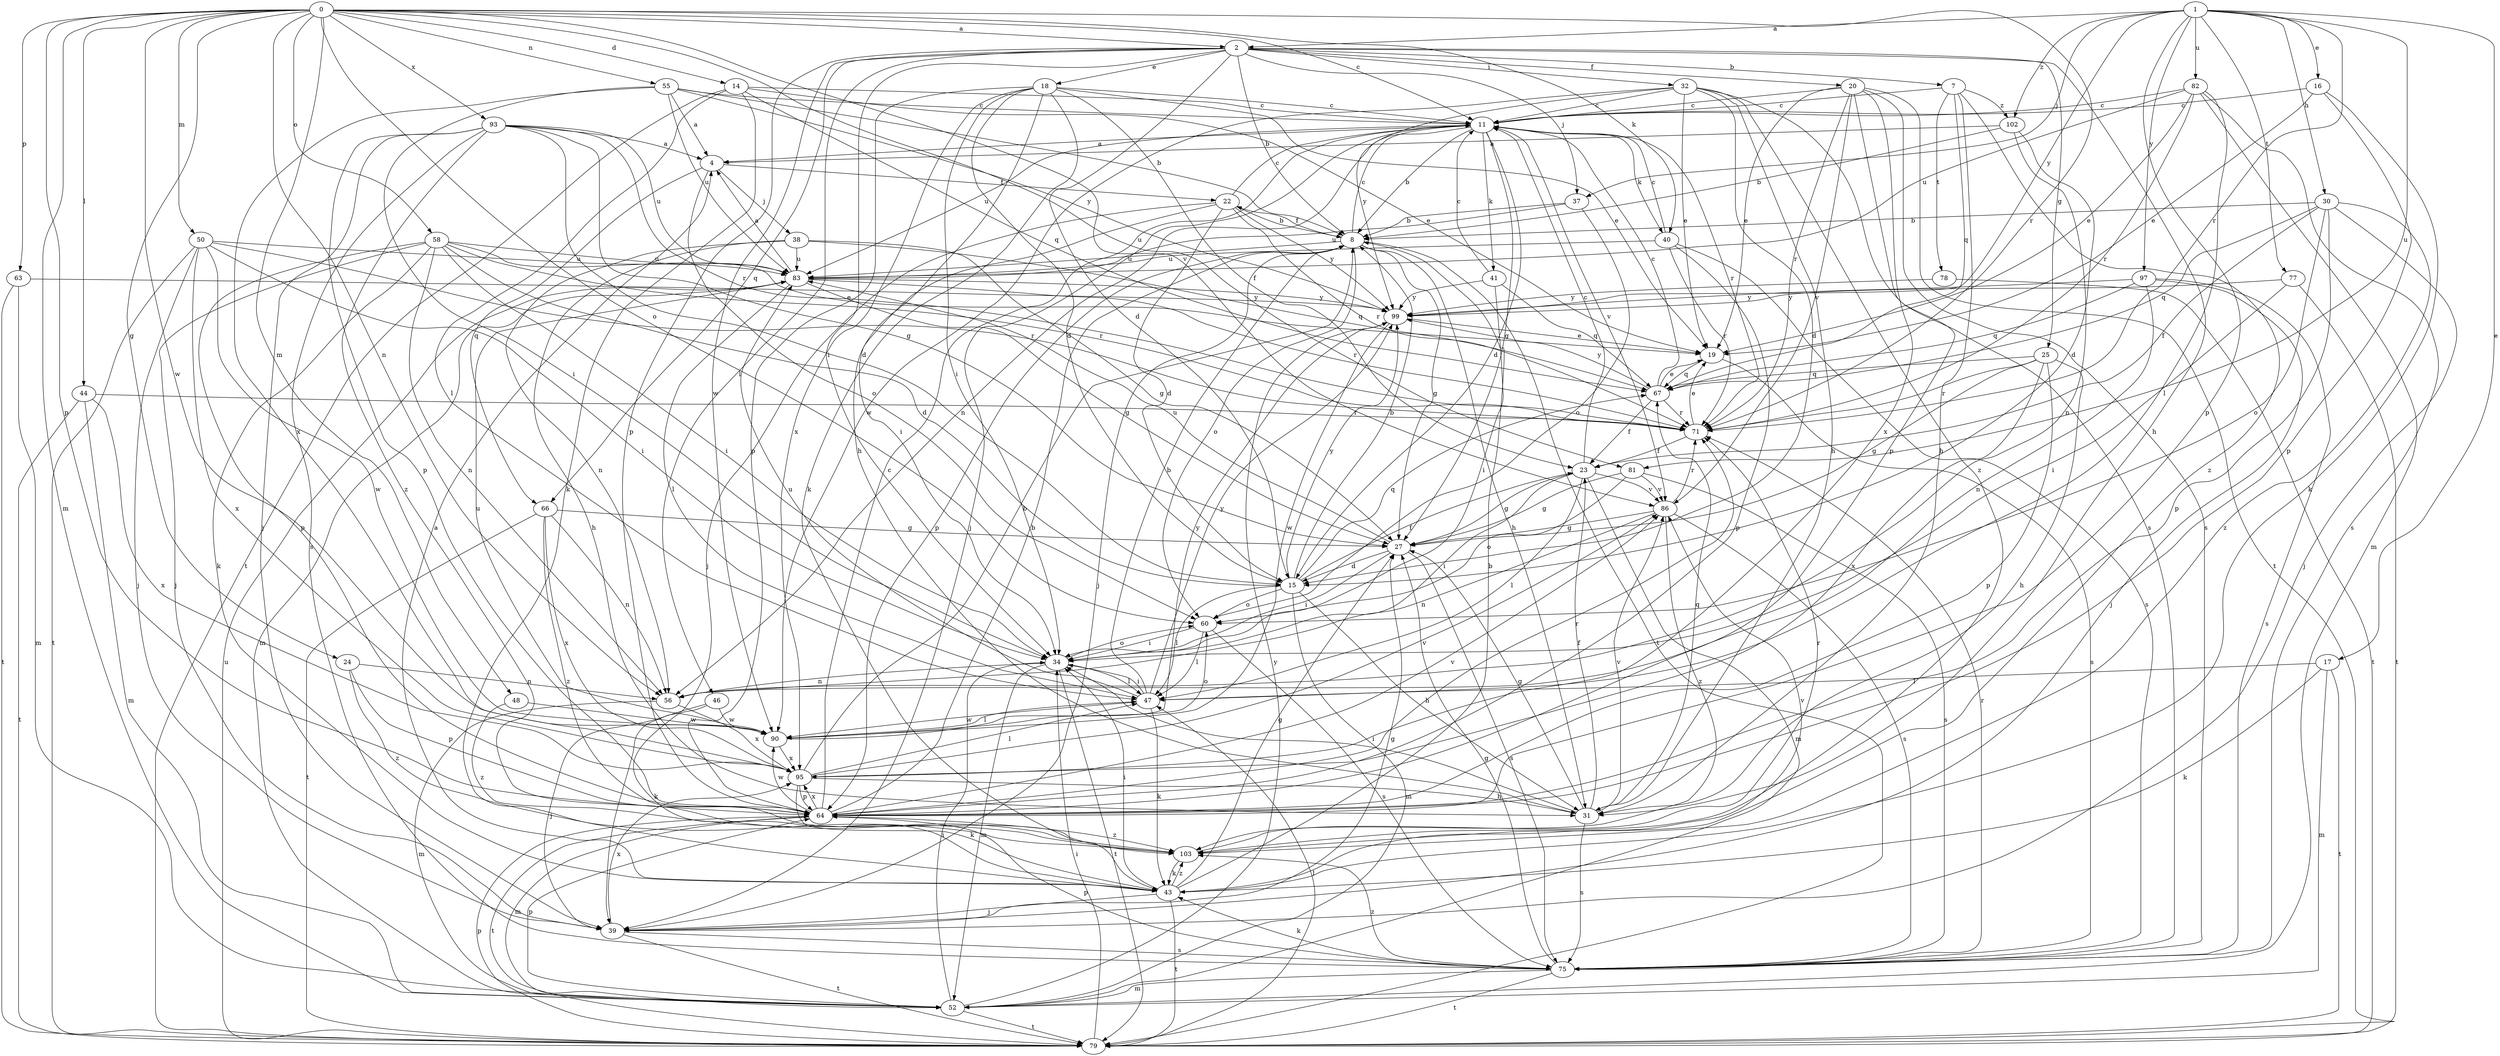 strict digraph  {
0;
1;
2;
4;
7;
8;
11;
14;
15;
16;
17;
18;
19;
20;
22;
23;
24;
25;
27;
30;
31;
32;
34;
37;
38;
39;
40;
41;
43;
44;
46;
47;
48;
50;
52;
55;
56;
58;
60;
63;
64;
66;
67;
71;
75;
77;
78;
79;
81;
82;
83;
86;
90;
93;
95;
97;
99;
102;
103;
0 -> 2  [label=a];
0 -> 11  [label=c];
0 -> 14  [label=d];
0 -> 24  [label=g];
0 -> 40  [label=k];
0 -> 44  [label=l];
0 -> 48  [label=m];
0 -> 50  [label=m];
0 -> 52  [label=m];
0 -> 55  [label=n];
0 -> 56  [label=n];
0 -> 58  [label=o];
0 -> 60  [label=o];
0 -> 63  [label=p];
0 -> 64  [label=p];
0 -> 71  [label=r];
0 -> 81  [label=u];
0 -> 86  [label=v];
0 -> 90  [label=w];
0 -> 93  [label=x];
1 -> 2  [label=a];
1 -> 16  [label=e];
1 -> 17  [label=e];
1 -> 30  [label=h];
1 -> 37  [label=j];
1 -> 64  [label=p];
1 -> 71  [label=r];
1 -> 77  [label=t];
1 -> 81  [label=u];
1 -> 82  [label=u];
1 -> 97  [label=y];
1 -> 99  [label=y];
1 -> 102  [label=z];
2 -> 7  [label=b];
2 -> 8  [label=b];
2 -> 15  [label=d];
2 -> 18  [label=e];
2 -> 20  [label=f];
2 -> 25  [label=g];
2 -> 31  [label=h];
2 -> 32  [label=i];
2 -> 34  [label=i];
2 -> 37  [label=j];
2 -> 46  [label=l];
2 -> 64  [label=p];
2 -> 66  [label=q];
2 -> 90  [label=w];
4 -> 22  [label=f];
4 -> 38  [label=j];
4 -> 60  [label=o];
4 -> 66  [label=q];
7 -> 11  [label=c];
7 -> 31  [label=h];
7 -> 67  [label=q];
7 -> 78  [label=t];
7 -> 102  [label=z];
7 -> 103  [label=z];
8 -> 11  [label=c];
8 -> 22  [label=f];
8 -> 27  [label=g];
8 -> 31  [label=h];
8 -> 39  [label=j];
8 -> 60  [label=o];
8 -> 64  [label=p];
8 -> 79  [label=t];
8 -> 83  [label=u];
11 -> 4  [label=a];
11 -> 8  [label=b];
11 -> 15  [label=d];
11 -> 27  [label=g];
11 -> 39  [label=j];
11 -> 40  [label=k];
11 -> 41  [label=k];
11 -> 56  [label=n];
11 -> 71  [label=r];
11 -> 83  [label=u];
11 -> 86  [label=v];
14 -> 11  [label=c];
14 -> 19  [label=e];
14 -> 43  [label=k];
14 -> 47  [label=l];
14 -> 67  [label=q];
14 -> 79  [label=t];
15 -> 8  [label=b];
15 -> 23  [label=f];
15 -> 31  [label=h];
15 -> 47  [label=l];
15 -> 52  [label=m];
15 -> 60  [label=o];
15 -> 67  [label=q];
15 -> 99  [label=y];
16 -> 11  [label=c];
16 -> 19  [label=e];
16 -> 43  [label=k];
16 -> 64  [label=p];
17 -> 43  [label=k];
17 -> 47  [label=l];
17 -> 52  [label=m];
17 -> 79  [label=t];
18 -> 11  [label=c];
18 -> 15  [label=d];
18 -> 19  [label=e];
18 -> 23  [label=f];
18 -> 31  [label=h];
18 -> 34  [label=i];
18 -> 43  [label=k];
18 -> 64  [label=p];
18 -> 95  [label=x];
19 -> 67  [label=q];
19 -> 75  [label=s];
20 -> 11  [label=c];
20 -> 19  [label=e];
20 -> 64  [label=p];
20 -> 71  [label=r];
20 -> 75  [label=s];
20 -> 79  [label=t];
20 -> 86  [label=v];
20 -> 95  [label=x];
22 -> 8  [label=b];
22 -> 11  [label=c];
22 -> 15  [label=d];
22 -> 34  [label=i];
22 -> 39  [label=j];
22 -> 71  [label=r];
22 -> 99  [label=y];
23 -> 11  [label=c];
23 -> 27  [label=g];
23 -> 34  [label=i];
23 -> 47  [label=l];
23 -> 52  [label=m];
23 -> 86  [label=v];
24 -> 56  [label=n];
24 -> 64  [label=p];
24 -> 103  [label=z];
25 -> 27  [label=g];
25 -> 31  [label=h];
25 -> 64  [label=p];
25 -> 67  [label=q];
25 -> 71  [label=r];
25 -> 95  [label=x];
27 -> 15  [label=d];
27 -> 34  [label=i];
27 -> 75  [label=s];
27 -> 83  [label=u];
30 -> 8  [label=b];
30 -> 23  [label=f];
30 -> 39  [label=j];
30 -> 60  [label=o];
30 -> 64  [label=p];
30 -> 67  [label=q];
30 -> 103  [label=z];
31 -> 23  [label=f];
31 -> 27  [label=g];
31 -> 34  [label=i];
31 -> 67  [label=q];
31 -> 75  [label=s];
31 -> 86  [label=v];
32 -> 11  [label=c];
32 -> 15  [label=d];
32 -> 19  [label=e];
32 -> 31  [label=h];
32 -> 75  [label=s];
32 -> 90  [label=w];
32 -> 99  [label=y];
32 -> 103  [label=z];
34 -> 47  [label=l];
34 -> 52  [label=m];
34 -> 56  [label=n];
34 -> 60  [label=o];
34 -> 79  [label=t];
37 -> 8  [label=b];
37 -> 60  [label=o];
37 -> 83  [label=u];
38 -> 27  [label=g];
38 -> 31  [label=h];
38 -> 56  [label=n];
38 -> 67  [label=q];
38 -> 83  [label=u];
39 -> 27  [label=g];
39 -> 75  [label=s];
39 -> 79  [label=t];
39 -> 95  [label=x];
40 -> 11  [label=c];
40 -> 64  [label=p];
40 -> 71  [label=r];
40 -> 75  [label=s];
40 -> 83  [label=u];
41 -> 11  [label=c];
41 -> 34  [label=i];
41 -> 67  [label=q];
41 -> 99  [label=y];
43 -> 4  [label=a];
43 -> 8  [label=b];
43 -> 27  [label=g];
43 -> 34  [label=i];
43 -> 39  [label=j];
43 -> 79  [label=t];
43 -> 86  [label=v];
43 -> 103  [label=z];
44 -> 52  [label=m];
44 -> 71  [label=r];
44 -> 79  [label=t];
44 -> 95  [label=x];
46 -> 39  [label=j];
46 -> 43  [label=k];
46 -> 90  [label=w];
47 -> 8  [label=b];
47 -> 34  [label=i];
47 -> 43  [label=k];
47 -> 83  [label=u];
47 -> 90  [label=w];
47 -> 99  [label=y];
48 -> 90  [label=w];
48 -> 103  [label=z];
50 -> 34  [label=i];
50 -> 39  [label=j];
50 -> 71  [label=r];
50 -> 79  [label=t];
50 -> 83  [label=u];
50 -> 90  [label=w];
50 -> 95  [label=x];
52 -> 34  [label=i];
52 -> 64  [label=p];
52 -> 79  [label=t];
52 -> 99  [label=y];
55 -> 4  [label=a];
55 -> 8  [label=b];
55 -> 11  [label=c];
55 -> 34  [label=i];
55 -> 83  [label=u];
55 -> 95  [label=x];
55 -> 99  [label=y];
56 -> 52  [label=m];
56 -> 95  [label=x];
58 -> 15  [label=d];
58 -> 19  [label=e];
58 -> 34  [label=i];
58 -> 39  [label=j];
58 -> 43  [label=k];
58 -> 56  [label=n];
58 -> 64  [label=p];
58 -> 71  [label=r];
58 -> 83  [label=u];
60 -> 34  [label=i];
60 -> 47  [label=l];
60 -> 75  [label=s];
63 -> 52  [label=m];
63 -> 79  [label=t];
63 -> 99  [label=y];
64 -> 8  [label=b];
64 -> 11  [label=c];
64 -> 52  [label=m];
64 -> 71  [label=r];
64 -> 79  [label=t];
64 -> 86  [label=v];
64 -> 90  [label=w];
64 -> 95  [label=x];
64 -> 103  [label=z];
66 -> 27  [label=g];
66 -> 56  [label=n];
66 -> 79  [label=t];
66 -> 95  [label=x];
66 -> 103  [label=z];
67 -> 11  [label=c];
67 -> 19  [label=e];
67 -> 23  [label=f];
67 -> 71  [label=r];
67 -> 99  [label=y];
71 -> 19  [label=e];
71 -> 23  [label=f];
75 -> 27  [label=g];
75 -> 43  [label=k];
75 -> 52  [label=m];
75 -> 64  [label=p];
75 -> 71  [label=r];
75 -> 79  [label=t];
75 -> 103  [label=z];
77 -> 34  [label=i];
77 -> 79  [label=t];
77 -> 99  [label=y];
78 -> 79  [label=t];
78 -> 99  [label=y];
79 -> 34  [label=i];
79 -> 47  [label=l];
79 -> 64  [label=p];
79 -> 83  [label=u];
81 -> 27  [label=g];
81 -> 60  [label=o];
81 -> 75  [label=s];
81 -> 86  [label=v];
82 -> 11  [label=c];
82 -> 19  [label=e];
82 -> 47  [label=l];
82 -> 52  [label=m];
82 -> 71  [label=r];
82 -> 75  [label=s];
82 -> 83  [label=u];
83 -> 4  [label=a];
83 -> 27  [label=g];
83 -> 47  [label=l];
83 -> 52  [label=m];
83 -> 71  [label=r];
83 -> 99  [label=y];
86 -> 27  [label=g];
86 -> 56  [label=n];
86 -> 71  [label=r];
86 -> 75  [label=s];
86 -> 103  [label=z];
90 -> 47  [label=l];
90 -> 60  [label=o];
90 -> 83  [label=u];
90 -> 95  [label=x];
90 -> 99  [label=y];
93 -> 4  [label=a];
93 -> 15  [label=d];
93 -> 27  [label=g];
93 -> 39  [label=j];
93 -> 64  [label=p];
93 -> 71  [label=r];
93 -> 75  [label=s];
93 -> 83  [label=u];
93 -> 103  [label=z];
95 -> 8  [label=b];
95 -> 31  [label=h];
95 -> 43  [label=k];
95 -> 47  [label=l];
95 -> 64  [label=p];
95 -> 86  [label=v];
97 -> 39  [label=j];
97 -> 56  [label=n];
97 -> 67  [label=q];
97 -> 75  [label=s];
97 -> 99  [label=y];
99 -> 19  [label=e];
99 -> 90  [label=w];
102 -> 4  [label=a];
102 -> 8  [label=b];
102 -> 15  [label=d];
102 -> 56  [label=n];
103 -> 43  [label=k];
103 -> 71  [label=r];
}
